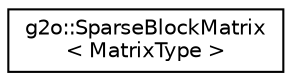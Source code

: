 digraph "Graphical Class Hierarchy"
{
  edge [fontname="Helvetica",fontsize="10",labelfontname="Helvetica",labelfontsize="10"];
  node [fontname="Helvetica",fontsize="10",shape=record];
  rankdir="LR";
  Node0 [label="g2o::SparseBlockMatrix\l\< MatrixType \>",height=0.2,width=0.4,color="black", fillcolor="white", style="filled",URL="$classg2o_1_1_sparse_block_matrix.html",tooltip="Sparse matrix which uses blocks. "];
}

